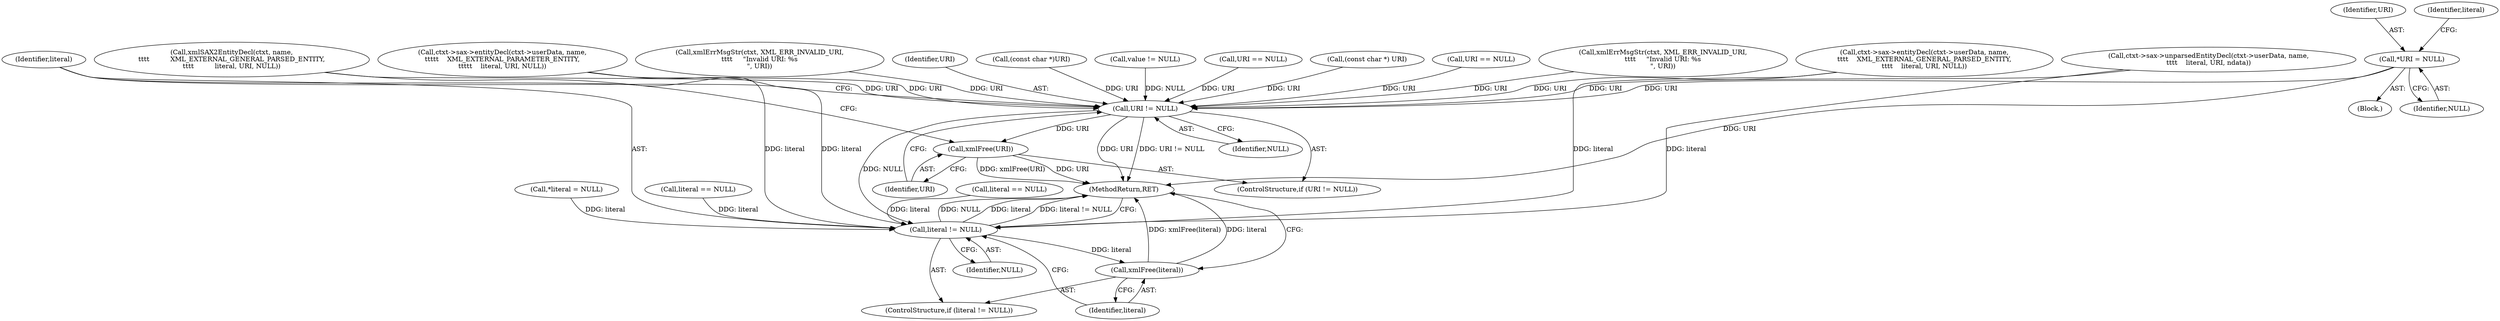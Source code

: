 digraph "0_Chrome_d0947db40187f4708c58e64cbd6013faf9eddeed_18@pointer" {
"1000121" [label="(Call,*URI = NULL)"];
"1000835" [label="(Call,URI != NULL)"];
"1000838" [label="(Call,xmlFree(URI))"];
"1000841" [label="(Call,literal != NULL)"];
"1000844" [label="(Call,xmlFree(literal))"];
"1000695" [label="(Call,xmlSAX2EntityDecl(ctxt, name,\n\t\t\t\t          XML_EXTERNAL_GENERAL_PARSED_ENTITY,\n\t\t\t\t          literal, URI, NULL))"];
"1000496" [label="(Call,literal == NULL)"];
"1000365" [label="(Call,ctxt->sax->entityDecl(ctxt->userData, name,\n\t\t\t\t\t    XML_EXTERNAL_PARAMETER_ENTITY,\n\t\t\t\t\t    literal, URI, NULL))"];
"1000837" [label="(Identifier,NULL)"];
"1000519" [label="(Call,xmlErrMsgStr(ctxt, XML_ERR_INVALID_URI,\n\t\t\t\t     \"Invalid URI: %s\n\", URI))"];
"1000326" [label="(Call,xmlErrMsgStr(ctxt, XML_ERR_INVALID_URI,\n\t\t\t\t     \"Invalid URI: %s\n\", URI))"];
"1000845" [label="(Identifier,literal)"];
"1000111" [label="(Block,)"];
"1000835" [label="(Call,URI != NULL)"];
"1000125" [label="(Call,*literal = NULL)"];
"1000834" [label="(ControlStructure,if (URI != NULL))"];
"1000303" [label="(Call,literal == NULL)"];
"1000843" [label="(Identifier,NULL)"];
"1000597" [label="(Call,ctxt->sax->unparsedEntityDecl(ctxt->userData, name,\n\t\t\t\t    literal, URI, ndata))"];
"1000836" [label="(Identifier,URI)"];
"1000842" [label="(Identifier,literal)"];
"1000511" [label="(Call,(const char *)URI)"];
"1000829" [label="(Call,value != NULL)"];
"1000300" [label="(Call,URI == NULL)"];
"1000840" [label="(ControlStructure,if (literal != NULL))"];
"1000123" [label="(Identifier,NULL)"];
"1000838" [label="(Call,xmlFree(URI))"];
"1000318" [label="(Call,(const char *) URI)"];
"1000493" [label="(Call,URI == NULL)"];
"1000626" [label="(Call,ctxt->sax->entityDecl(ctxt->userData, name,\n\t\t\t\t    XML_EXTERNAL_GENERAL_PARSED_ENTITY,\n\t\t\t\t    literal, URI, NULL))"];
"1000839" [label="(Identifier,URI)"];
"1000122" [label="(Identifier,URI)"];
"1000841" [label="(Call,literal != NULL)"];
"1000126" [label="(Identifier,literal)"];
"1000846" [label="(MethodReturn,RET)"];
"1000121" [label="(Call,*URI = NULL)"];
"1000844" [label="(Call,xmlFree(literal))"];
"1000121" -> "1000111"  [label="AST: "];
"1000121" -> "1000123"  [label="CFG: "];
"1000122" -> "1000121"  [label="AST: "];
"1000123" -> "1000121"  [label="AST: "];
"1000126" -> "1000121"  [label="CFG: "];
"1000121" -> "1000846"  [label="DDG: URI"];
"1000121" -> "1000835"  [label="DDG: URI"];
"1000835" -> "1000834"  [label="AST: "];
"1000835" -> "1000837"  [label="CFG: "];
"1000836" -> "1000835"  [label="AST: "];
"1000837" -> "1000835"  [label="AST: "];
"1000839" -> "1000835"  [label="CFG: "];
"1000842" -> "1000835"  [label="CFG: "];
"1000835" -> "1000846"  [label="DDG: URI != NULL"];
"1000835" -> "1000846"  [label="DDG: URI"];
"1000695" -> "1000835"  [label="DDG: URI"];
"1000626" -> "1000835"  [label="DDG: URI"];
"1000300" -> "1000835"  [label="DDG: URI"];
"1000326" -> "1000835"  [label="DDG: URI"];
"1000519" -> "1000835"  [label="DDG: URI"];
"1000597" -> "1000835"  [label="DDG: URI"];
"1000493" -> "1000835"  [label="DDG: URI"];
"1000511" -> "1000835"  [label="DDG: URI"];
"1000318" -> "1000835"  [label="DDG: URI"];
"1000365" -> "1000835"  [label="DDG: URI"];
"1000829" -> "1000835"  [label="DDG: NULL"];
"1000835" -> "1000838"  [label="DDG: URI"];
"1000835" -> "1000841"  [label="DDG: NULL"];
"1000838" -> "1000834"  [label="AST: "];
"1000838" -> "1000839"  [label="CFG: "];
"1000839" -> "1000838"  [label="AST: "];
"1000842" -> "1000838"  [label="CFG: "];
"1000838" -> "1000846"  [label="DDG: xmlFree(URI)"];
"1000838" -> "1000846"  [label="DDG: URI"];
"1000841" -> "1000840"  [label="AST: "];
"1000841" -> "1000843"  [label="CFG: "];
"1000842" -> "1000841"  [label="AST: "];
"1000843" -> "1000841"  [label="AST: "];
"1000845" -> "1000841"  [label="CFG: "];
"1000846" -> "1000841"  [label="CFG: "];
"1000841" -> "1000846"  [label="DDG: NULL"];
"1000841" -> "1000846"  [label="DDG: literal"];
"1000841" -> "1000846"  [label="DDG: literal != NULL"];
"1000125" -> "1000841"  [label="DDG: literal"];
"1000626" -> "1000841"  [label="DDG: literal"];
"1000303" -> "1000841"  [label="DDG: literal"];
"1000597" -> "1000841"  [label="DDG: literal"];
"1000365" -> "1000841"  [label="DDG: literal"];
"1000496" -> "1000841"  [label="DDG: literal"];
"1000695" -> "1000841"  [label="DDG: literal"];
"1000841" -> "1000844"  [label="DDG: literal"];
"1000844" -> "1000840"  [label="AST: "];
"1000844" -> "1000845"  [label="CFG: "];
"1000845" -> "1000844"  [label="AST: "];
"1000846" -> "1000844"  [label="CFG: "];
"1000844" -> "1000846"  [label="DDG: xmlFree(literal)"];
"1000844" -> "1000846"  [label="DDG: literal"];
}
